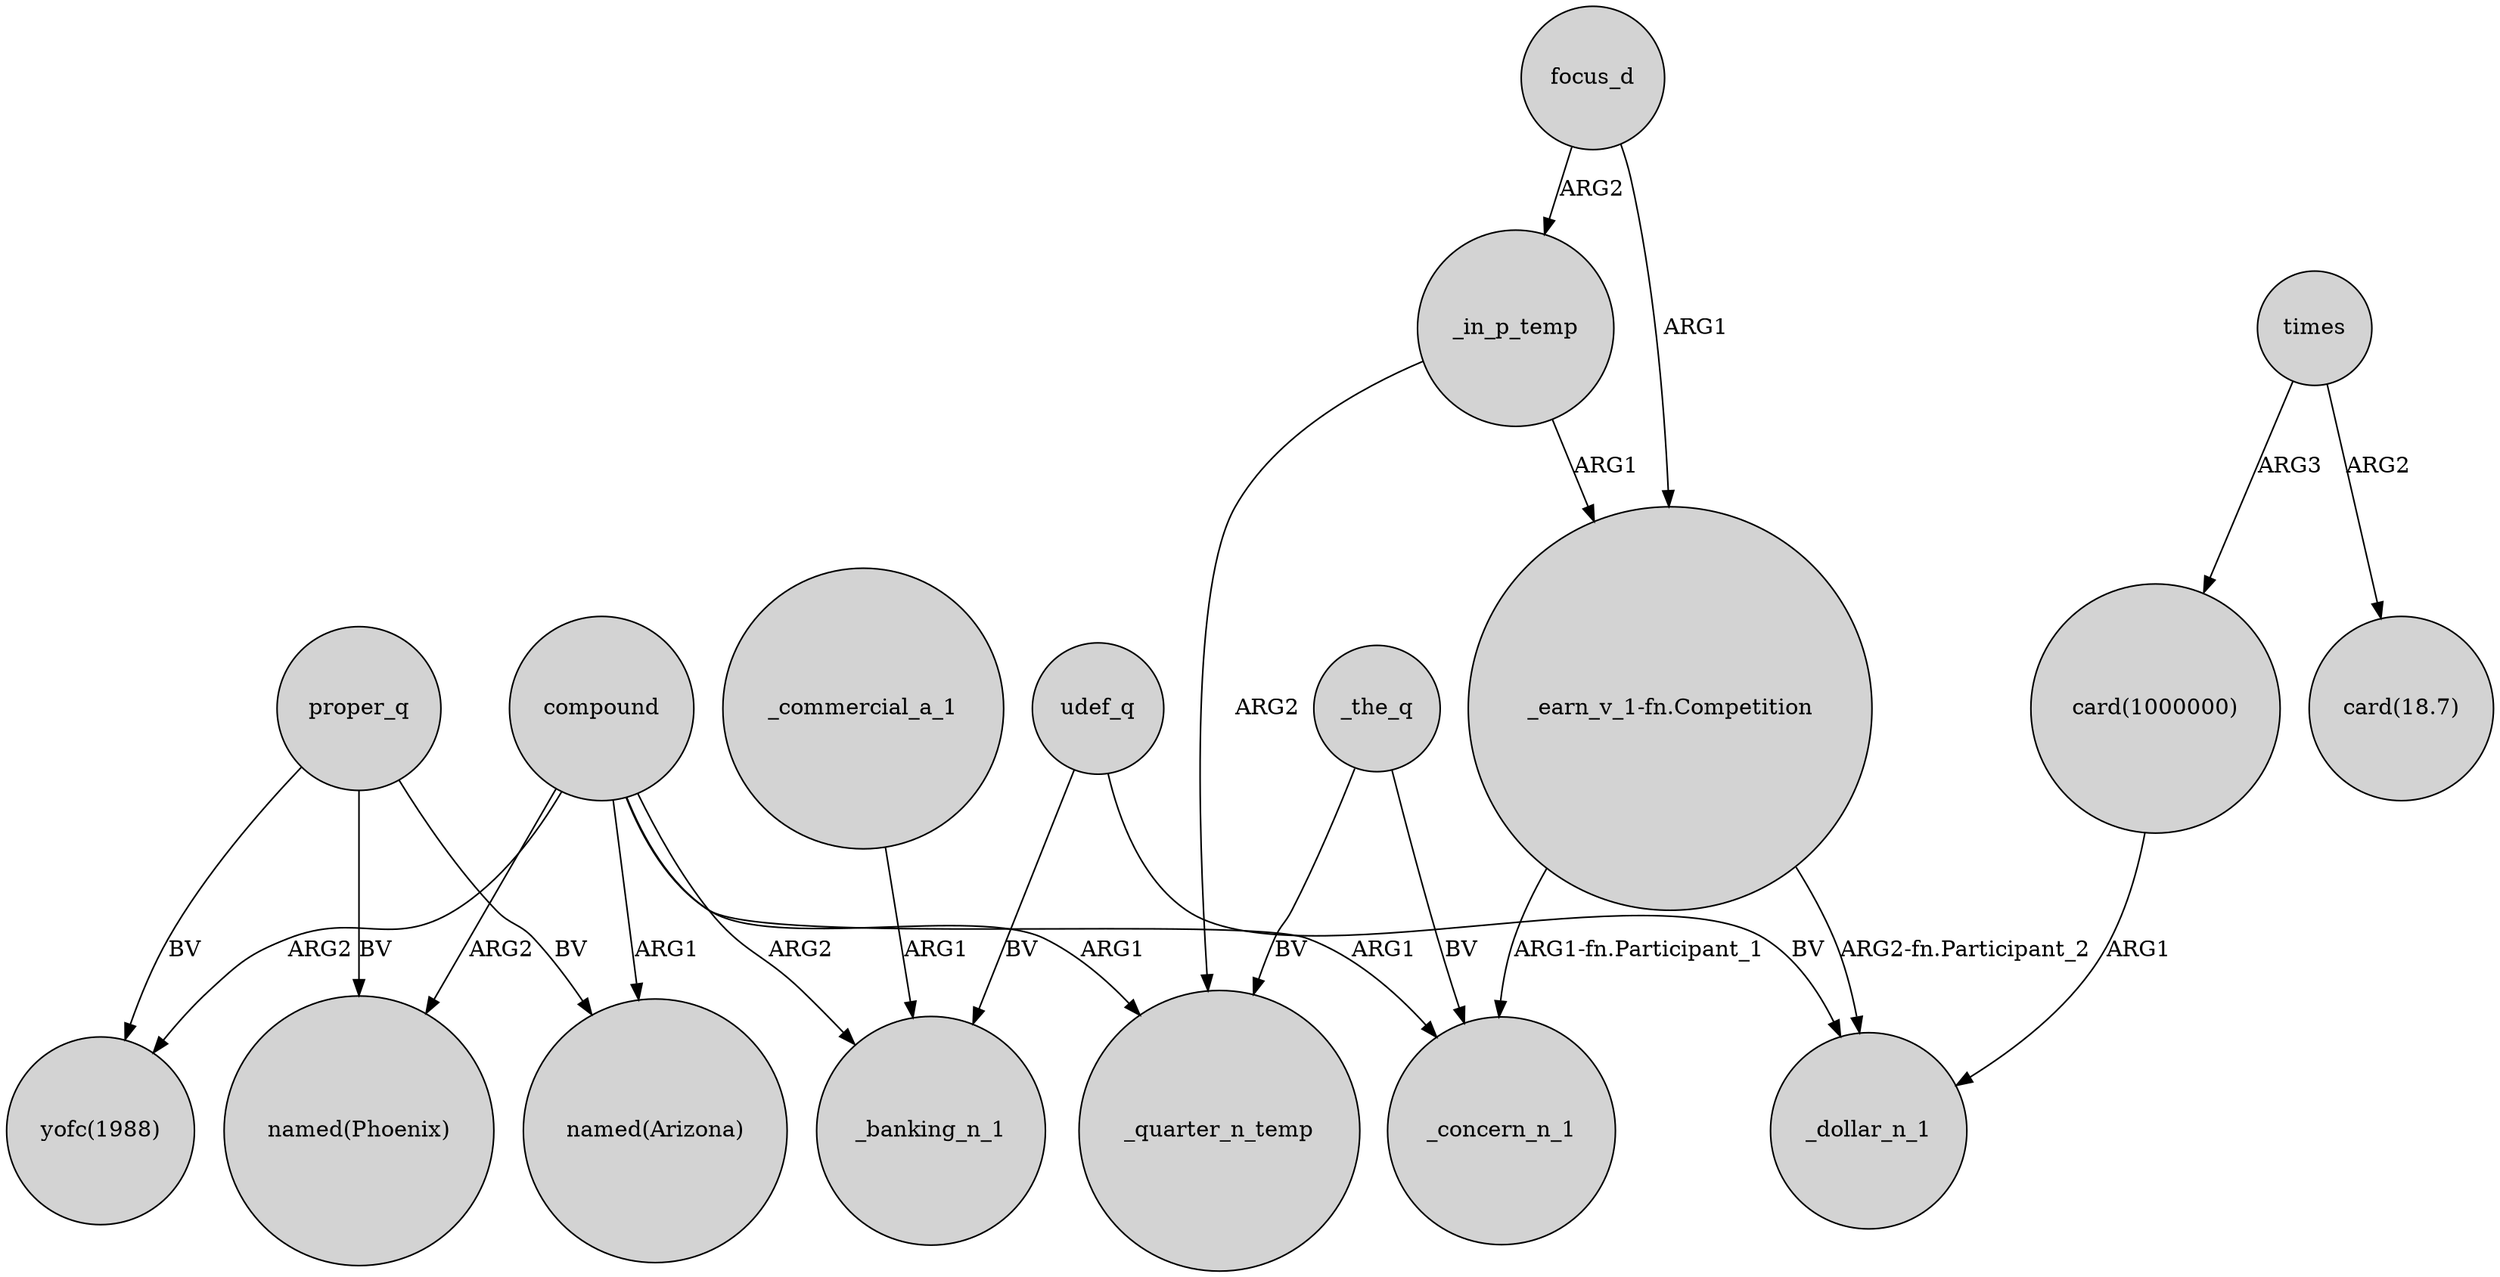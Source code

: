 digraph {
	node [shape=circle style=filled]
	_in_p_temp -> _quarter_n_temp [label=ARG2]
	proper_q -> "named(Arizona)" [label=BV]
	compound -> _quarter_n_temp [label=ARG1]
	proper_q -> "named(Phoenix)" [label=BV]
	times -> "card(18.7)" [label=ARG2]
	"_earn_v_1-fn.Competition" -> _dollar_n_1 [label="ARG2-fn.Participant_2"]
	compound -> "yofc(1988)" [label=ARG2]
	_the_q -> _quarter_n_temp [label=BV]
	times -> "card(1000000)" [label=ARG3]
	compound -> "named(Phoenix)" [label=ARG2]
	_the_q -> _concern_n_1 [label=BV]
	compound -> "named(Arizona)" [label=ARG1]
	_in_p_temp -> "_earn_v_1-fn.Competition" [label=ARG1]
	udef_q -> _banking_n_1 [label=BV]
	udef_q -> _dollar_n_1 [label=BV]
	compound -> _concern_n_1 [label=ARG1]
	"card(1000000)" -> _dollar_n_1 [label=ARG1]
	compound -> _banking_n_1 [label=ARG2]
	focus_d -> "_earn_v_1-fn.Competition" [label=ARG1]
	focus_d -> _in_p_temp [label=ARG2]
	proper_q -> "yofc(1988)" [label=BV]
	"_earn_v_1-fn.Competition" -> _concern_n_1 [label="ARG1-fn.Participant_1"]
	_commercial_a_1 -> _banking_n_1 [label=ARG1]
}
